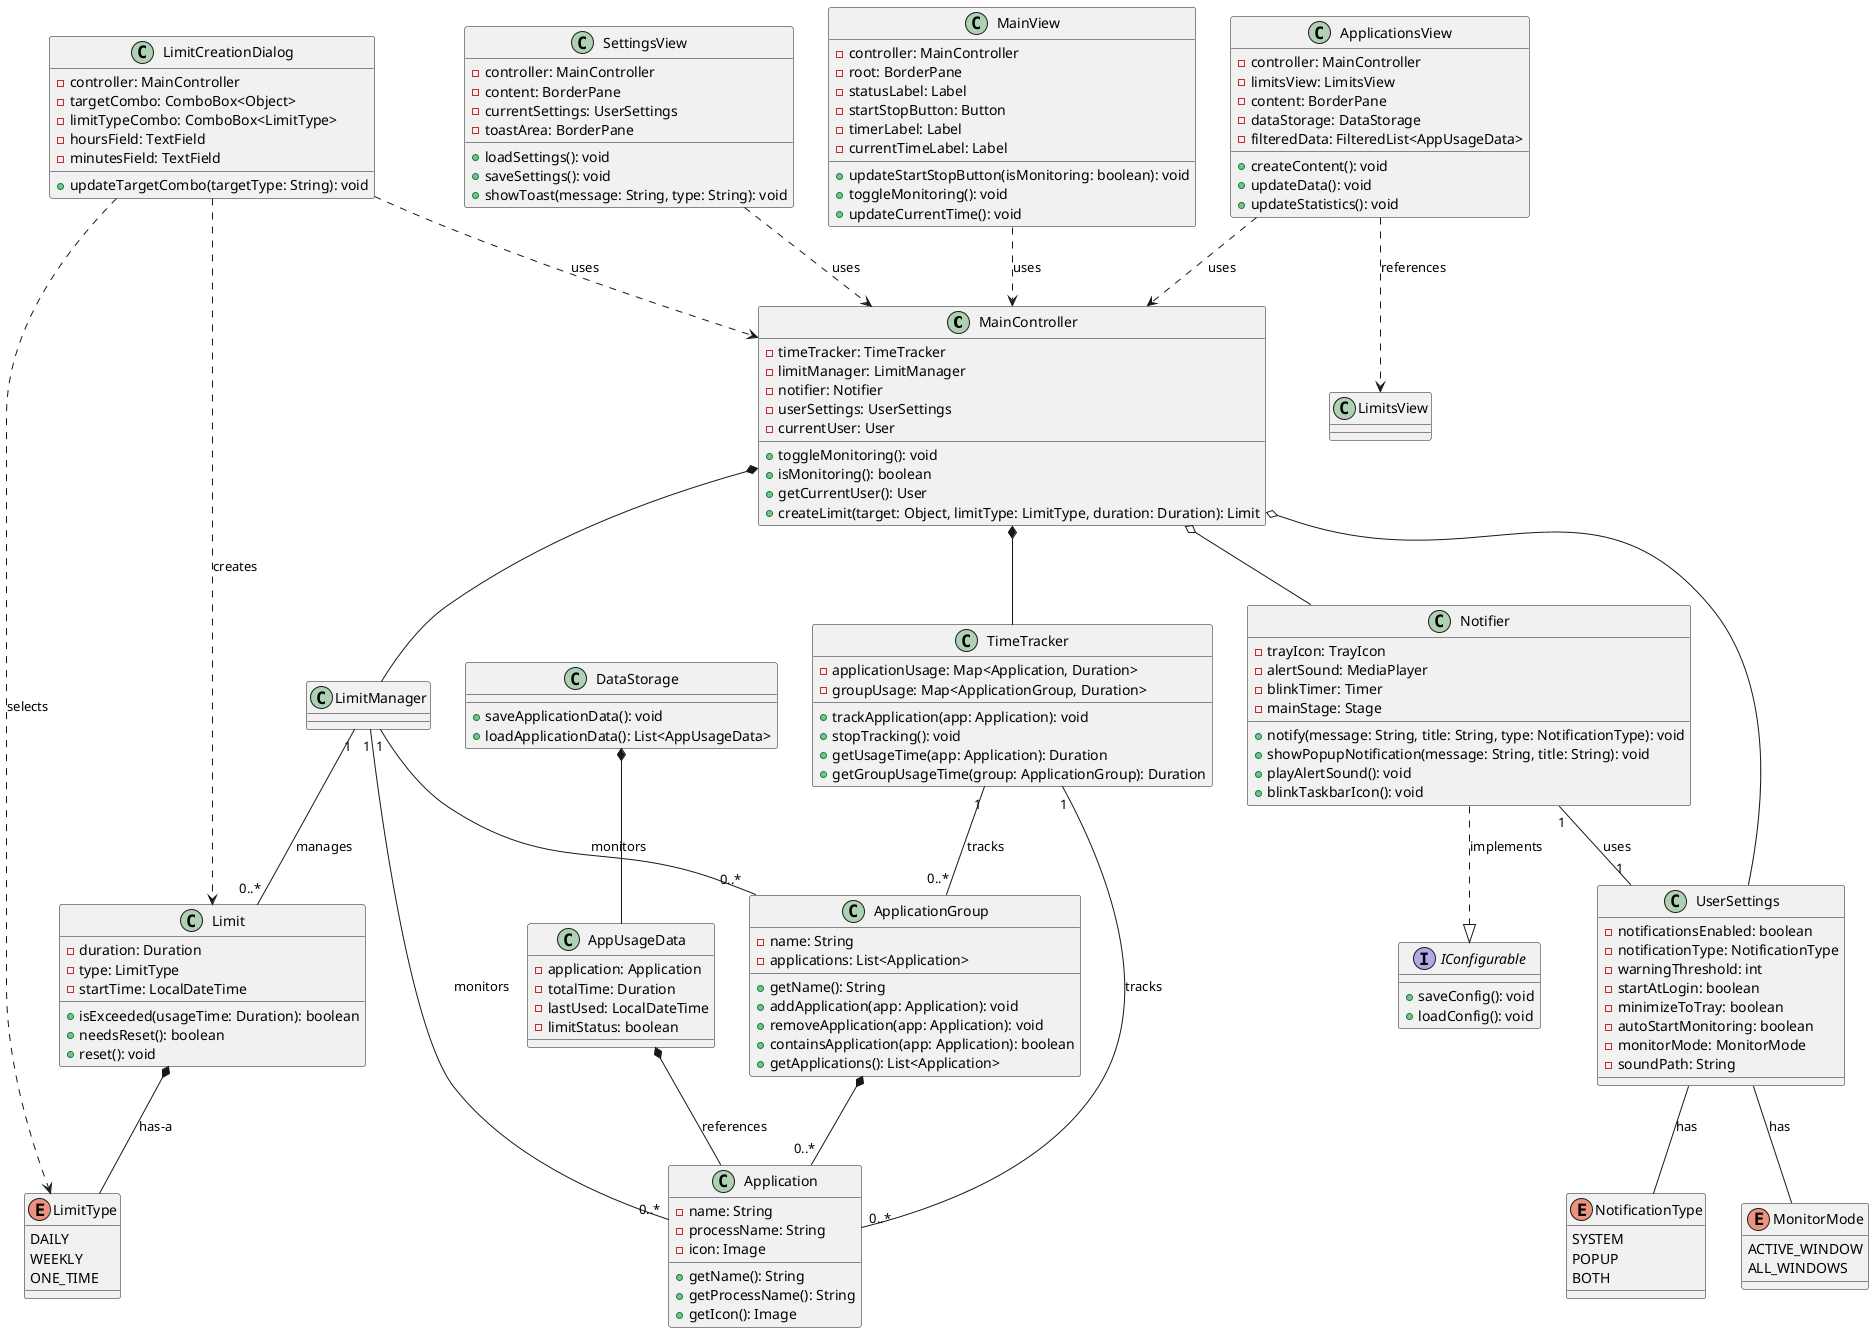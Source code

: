 @startuml "ProMonitor Class Diagram"

' Main Controller
class MainController {
  -timeTracker: TimeTracker
  -limitManager: LimitManager
  -notifier: Notifier
  -userSettings: UserSettings
  -currentUser: User
  +toggleMonitoring(): void
  +isMonitoring(): boolean
  +getCurrentUser(): User
  +createLimit(target: Object, limitType: LimitType, duration: Duration): Limit
}

' Models
class Application {
  -name: String
  -processName: String
  -icon: Image
  +getName(): String
  +getProcessName(): String
  +getIcon(): Image
}

class ApplicationGroup {
  -name: String
  -applications: List<Application>
  +getName(): String
  +addApplication(app: Application): void
  +removeApplication(app: Application): void
  +containsApplication(app: Application): boolean
  +getApplications(): List<Application>
}

enum LimitType {
  DAILY
  WEEKLY
  ONE_TIME
}

class Limit {
  -duration: Duration
  -type: LimitType
  -startTime: LocalDateTime
  +isExceeded(usageTime: Duration): boolean
  +needsReset(): boolean
  +reset(): void
}

class TimeTracker {
  -applicationUsage: Map<Application, Duration>
  -groupUsage: Map<ApplicationGroup, Duration>
  +trackApplication(app: Application): void
  +stopTracking(): void
  +getUsageTime(app: Application): Duration
  +getGroupUsageTime(group: ApplicationGroup): Duration
}

class UserSettings {
  -notificationsEnabled: boolean
  -notificationType: NotificationType
  -warningThreshold: int
  -startAtLogin: boolean
  -minimizeToTray: boolean
  -autoStartMonitoring: boolean
  -monitorMode: MonitorMode
  -soundPath: String
}

enum NotificationType {
  SYSTEM
  POPUP
  BOTH
}

enum MonitorMode {
  ACTIVE_WINDOW
  ALL_WINDOWS
}

class DataStorage {
  +saveApplicationData(): void
  +loadApplicationData(): List<AppUsageData>
}

class AppUsageData {
  -application: Application
  -totalTime: Duration
  -lastUsed: LocalDateTime
  -limitStatus: boolean
}

class Notifier{
  -trayIcon: TrayIcon
  -alertSound: MediaPlayer
  -blinkTimer: Timer
  -mainStage: Stage
  +notify(message: String, title: String, type: NotificationType): void
  +showPopupNotification(message: String, title: String): void
  +playAlertSound(): void
  +blinkTaskbarIcon(): void
}

interface IConfigurable {
  +saveConfig(): void
  +loadConfig(): void
}

' Views
class MainView {
  -controller: MainController
  -root: BorderPane
  -statusLabel: Label
  -startStopButton: Button
  -timerLabel: Label
  -currentTimeLabel: Label
  +updateStartStopButton(isMonitoring: boolean): void
  +toggleMonitoring(): void
  +updateCurrentTime(): void
}

class ApplicationsView {
  -controller: MainController
  -limitsView: LimitsView
  -content: BorderPane
  -dataStorage: DataStorage
  -filteredData: FilteredList<AppUsageData>
  +createContent(): void
  +updateData(): void
  +updateStatistics(): void
}

class SettingsView {
  -controller: MainController
  -content: BorderPane
  -currentSettings: UserSettings
  -toastArea: BorderPane
  +loadSettings(): void
  +saveSettings(): void
  +showToast(message: String, type: String): void
}

class LimitCreationDialog {
  -controller: MainController
  -targetCombo: ComboBox<Object>
  -limitTypeCombo: ComboBox<LimitType>
  -hoursField: TextField
  -minutesField: TextField
  +updateTargetCombo(targetType: String): void
}

' Relationships
' Relationships with proper UML notation
' Composition (strong whole-part relationship with filled diamond)
MainController *-- TimeTracker
MainController *-- LimitManager

' Aggregation (whole-part relationship with unfilled diamond)
MainController o-- Notifier
MainController o-- UserSettings

' Association (object references another)
LimitManager "1" -- "0..*" Limit : manages 
LimitManager "1" -- "0..*" Application : monitors 
LimitManager "1" -- "0..*" ApplicationGroup : monitors

' Association with labels
TimeTracker "1" -- "0..*" Application : tracks 
TimeTracker "1" -- "0..*" ApplicationGroup : tracks 

' Dependency
MainView ..> MainController : uses 
ApplicationsView ..> MainController : uses 
SettingsView ..> MainController : uses 
LimitCreationDialog ..> MainController : uses 

' Inheritance
Limit *-- LimitType : has-a 

ApplicationGroup *-- "0..*" Application

ApplicationsView ..> LimitsView : references 

Notifier ..|> IConfigurable : implements

DataStorage *-- AppUsageData
AppUsageData *-- Application : references 

' Association with stereotype
Notifier "1" -- "1" UserSettings : uses

' Enum associations
UserSettings -- NotificationType : has 
UserSettings -- MonitorMode : has 

' Usage relationships
LimitCreationDialog ..> Limit : creates 
LimitCreationDialog ..> LimitType : selects 

@enduml
